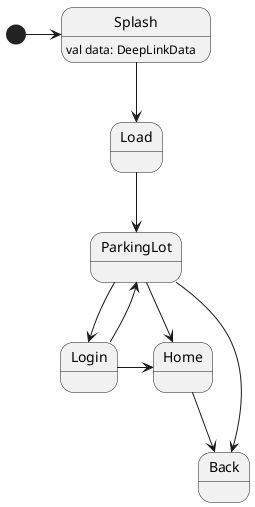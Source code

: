 import me.jameshunt.flow.DeepLinkData

@startuml

Splash : val data: DeepLinkData

[*] -> Splash
Splash --> Load
Load --> ParkingLot
ParkingLot -> Login
ParkingLot --> Home
ParkingLot --> Back

Login --> ParkingLot
Login -> Home

Home --> Back

@enduml